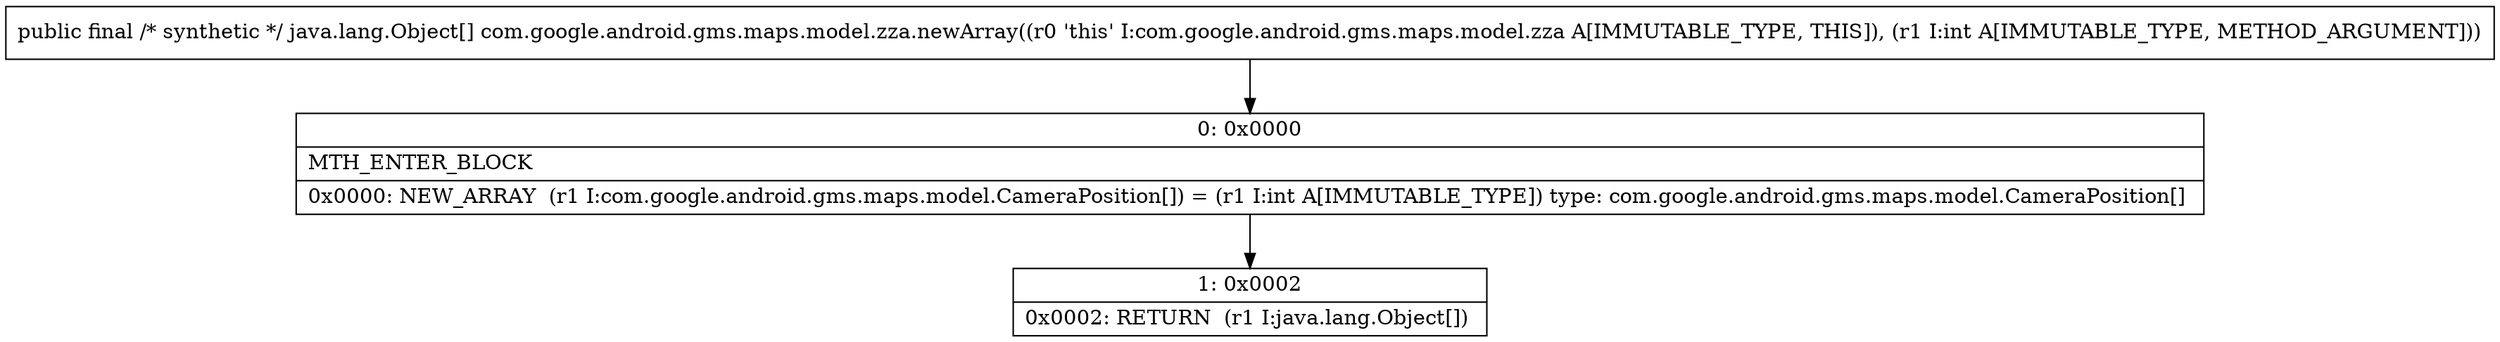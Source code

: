 digraph "CFG forcom.google.android.gms.maps.model.zza.newArray(I)[Ljava\/lang\/Object;" {
Node_0 [shape=record,label="{0\:\ 0x0000|MTH_ENTER_BLOCK\l|0x0000: NEW_ARRAY  (r1 I:com.google.android.gms.maps.model.CameraPosition[]) = (r1 I:int A[IMMUTABLE_TYPE]) type: com.google.android.gms.maps.model.CameraPosition[] \l}"];
Node_1 [shape=record,label="{1\:\ 0x0002|0x0002: RETURN  (r1 I:java.lang.Object[]) \l}"];
MethodNode[shape=record,label="{public final \/* synthetic *\/ java.lang.Object[] com.google.android.gms.maps.model.zza.newArray((r0 'this' I:com.google.android.gms.maps.model.zza A[IMMUTABLE_TYPE, THIS]), (r1 I:int A[IMMUTABLE_TYPE, METHOD_ARGUMENT])) }"];
MethodNode -> Node_0;
Node_0 -> Node_1;
}

